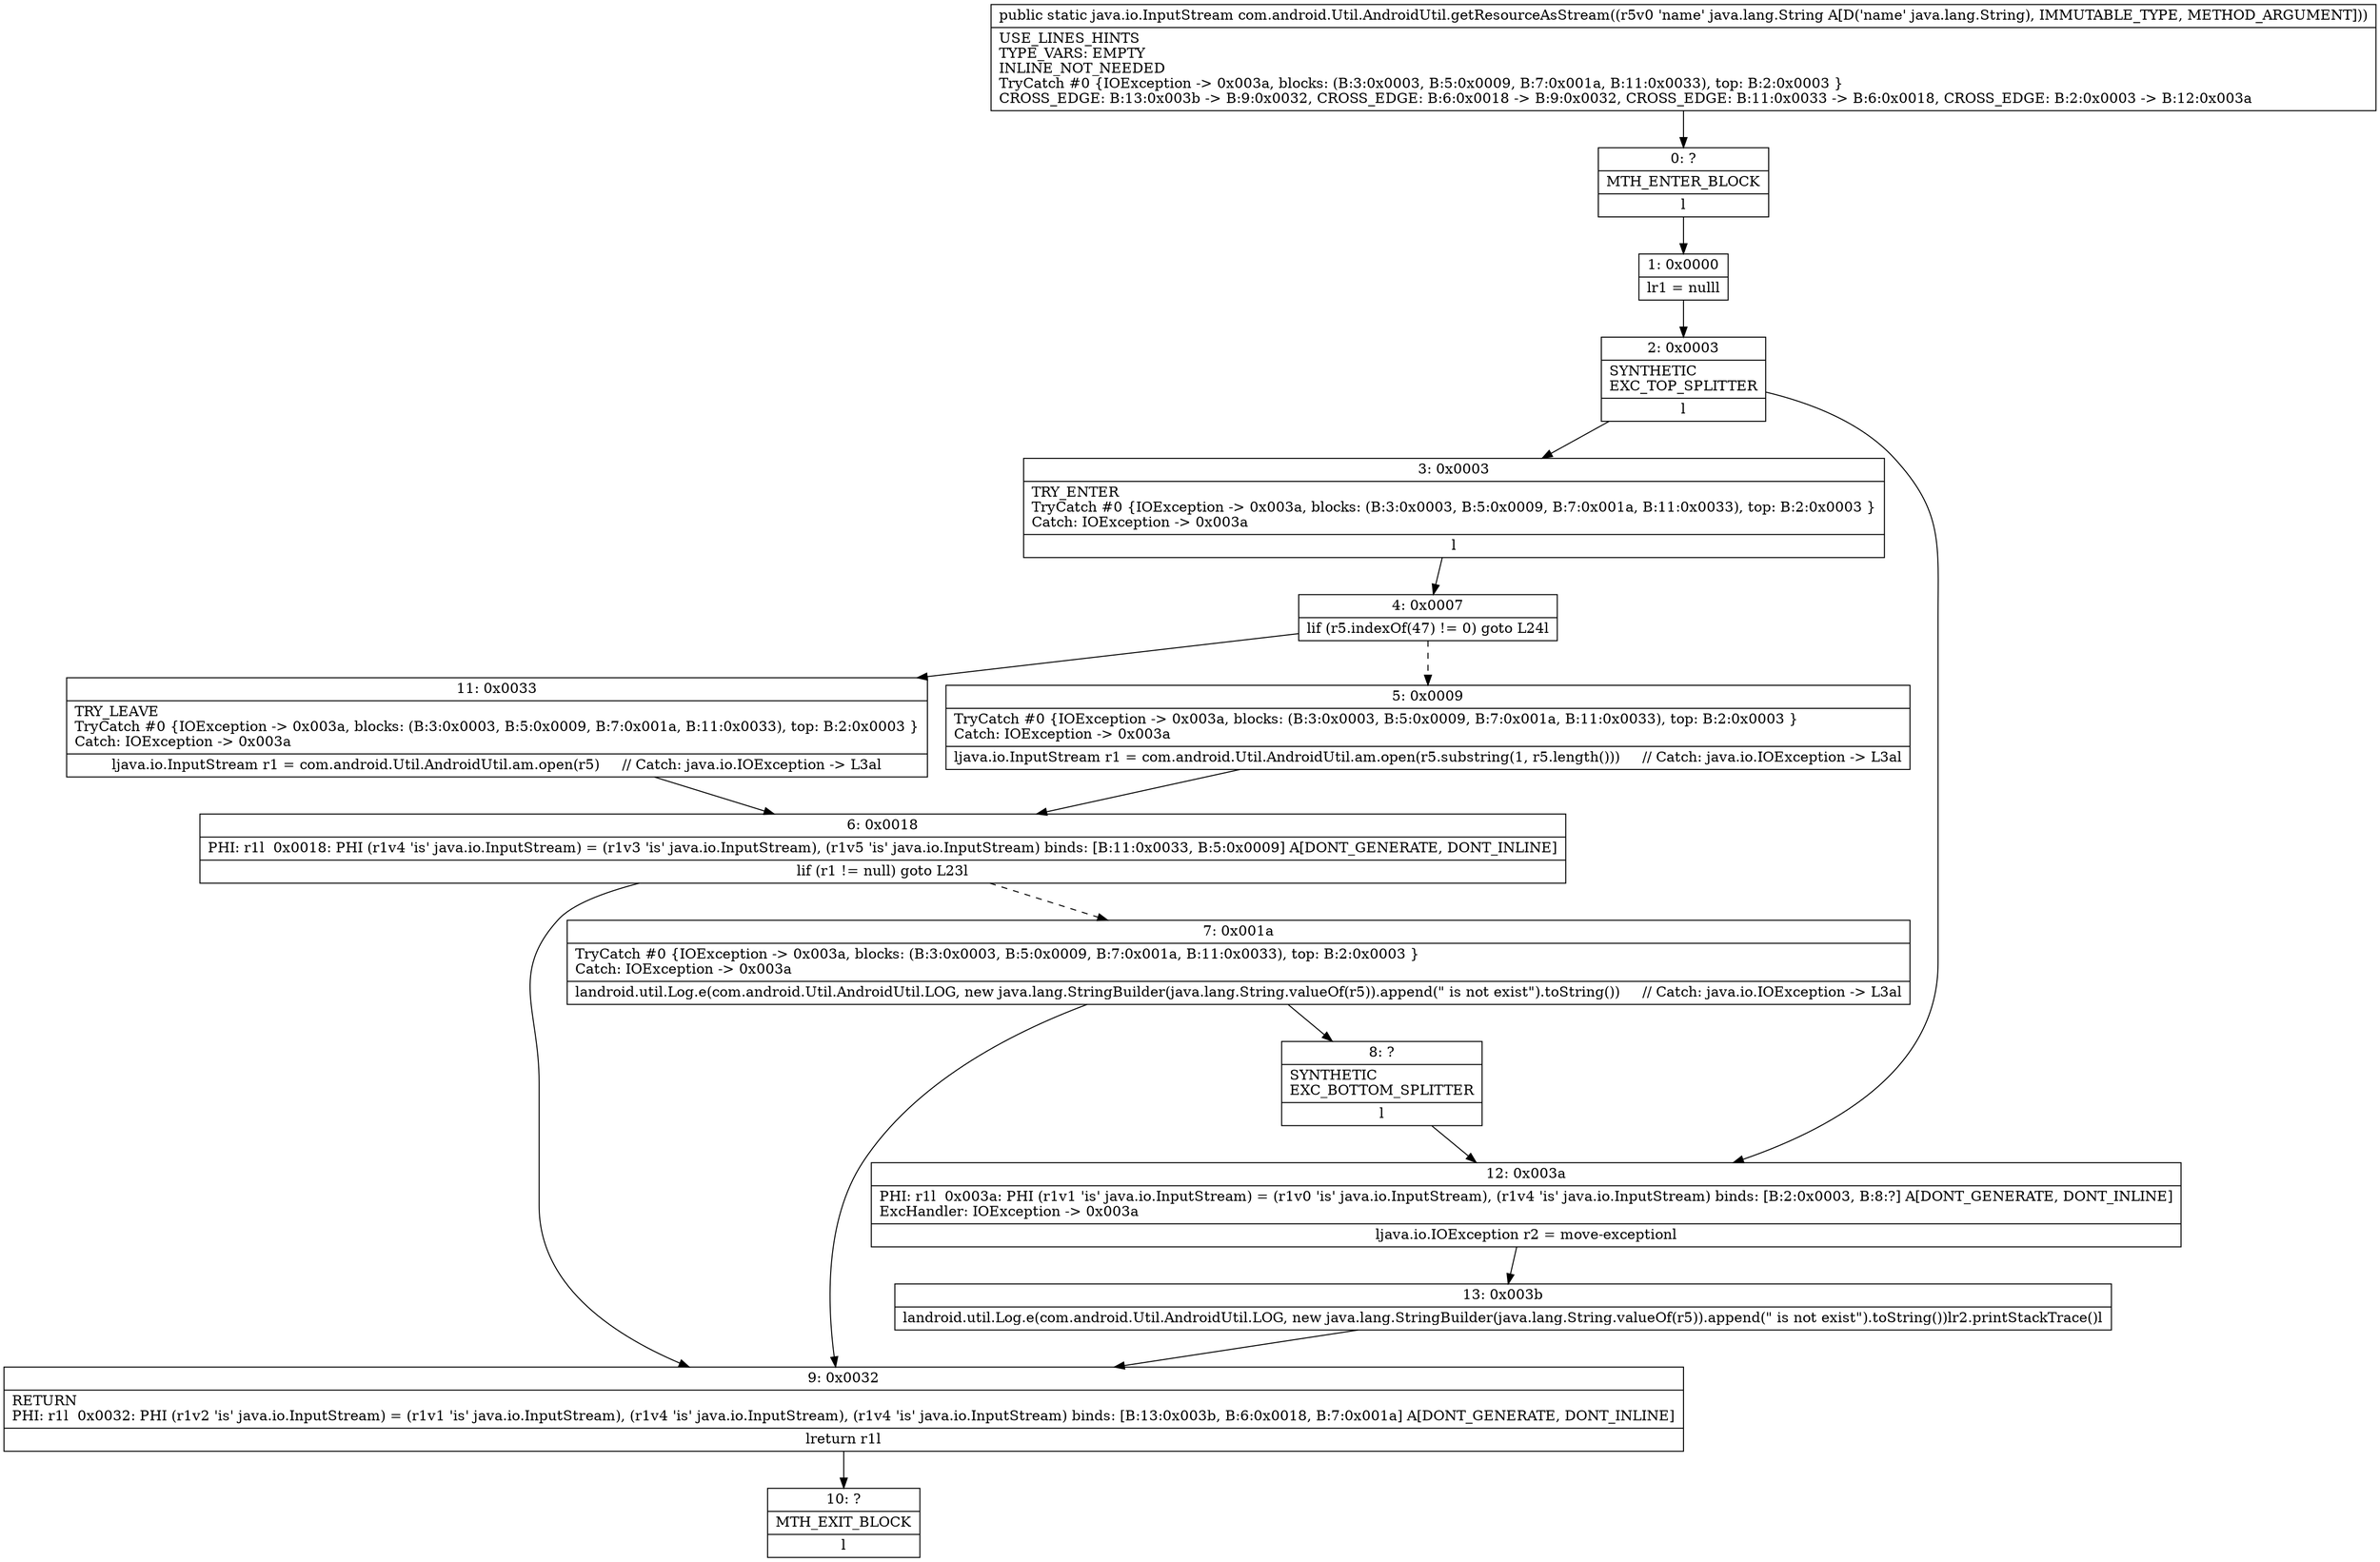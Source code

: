 digraph "CFG forcom.android.Util.AndroidUtil.getResourceAsStream(Ljava\/lang\/String;)Ljava\/io\/InputStream;" {
Node_0 [shape=record,label="{0\:\ ?|MTH_ENTER_BLOCK\l|l}"];
Node_1 [shape=record,label="{1\:\ 0x0000|lr1 = nulll}"];
Node_2 [shape=record,label="{2\:\ 0x0003|SYNTHETIC\lEXC_TOP_SPLITTER\l|l}"];
Node_3 [shape=record,label="{3\:\ 0x0003|TRY_ENTER\lTryCatch #0 \{IOException \-\> 0x003a, blocks: (B:3:0x0003, B:5:0x0009, B:7:0x001a, B:11:0x0033), top: B:2:0x0003 \}\lCatch: IOException \-\> 0x003a\l|l}"];
Node_4 [shape=record,label="{4\:\ 0x0007|lif (r5.indexOf(47) != 0) goto L24l}"];
Node_5 [shape=record,label="{5\:\ 0x0009|TryCatch #0 \{IOException \-\> 0x003a, blocks: (B:3:0x0003, B:5:0x0009, B:7:0x001a, B:11:0x0033), top: B:2:0x0003 \}\lCatch: IOException \-\> 0x003a\l|ljava.io.InputStream r1 = com.android.Util.AndroidUtil.am.open(r5.substring(1, r5.length()))     \/\/ Catch: java.io.IOException \-\> L3al}"];
Node_6 [shape=record,label="{6\:\ 0x0018|PHI: r1l  0x0018: PHI (r1v4 'is' java.io.InputStream) = (r1v3 'is' java.io.InputStream), (r1v5 'is' java.io.InputStream) binds: [B:11:0x0033, B:5:0x0009] A[DONT_GENERATE, DONT_INLINE]\l|lif (r1 != null) goto L23l}"];
Node_7 [shape=record,label="{7\:\ 0x001a|TryCatch #0 \{IOException \-\> 0x003a, blocks: (B:3:0x0003, B:5:0x0009, B:7:0x001a, B:11:0x0033), top: B:2:0x0003 \}\lCatch: IOException \-\> 0x003a\l|landroid.util.Log.e(com.android.Util.AndroidUtil.LOG, new java.lang.StringBuilder(java.lang.String.valueOf(r5)).append(\" is not exist\").toString())     \/\/ Catch: java.io.IOException \-\> L3al}"];
Node_8 [shape=record,label="{8\:\ ?|SYNTHETIC\lEXC_BOTTOM_SPLITTER\l|l}"];
Node_9 [shape=record,label="{9\:\ 0x0032|RETURN\lPHI: r1l  0x0032: PHI (r1v2 'is' java.io.InputStream) = (r1v1 'is' java.io.InputStream), (r1v4 'is' java.io.InputStream), (r1v4 'is' java.io.InputStream) binds: [B:13:0x003b, B:6:0x0018, B:7:0x001a] A[DONT_GENERATE, DONT_INLINE]\l|lreturn r1l}"];
Node_10 [shape=record,label="{10\:\ ?|MTH_EXIT_BLOCK\l|l}"];
Node_11 [shape=record,label="{11\:\ 0x0033|TRY_LEAVE\lTryCatch #0 \{IOException \-\> 0x003a, blocks: (B:3:0x0003, B:5:0x0009, B:7:0x001a, B:11:0x0033), top: B:2:0x0003 \}\lCatch: IOException \-\> 0x003a\l|ljava.io.InputStream r1 = com.android.Util.AndroidUtil.am.open(r5)     \/\/ Catch: java.io.IOException \-\> L3al}"];
Node_12 [shape=record,label="{12\:\ 0x003a|PHI: r1l  0x003a: PHI (r1v1 'is' java.io.InputStream) = (r1v0 'is' java.io.InputStream), (r1v4 'is' java.io.InputStream) binds: [B:2:0x0003, B:8:?] A[DONT_GENERATE, DONT_INLINE]\lExcHandler: IOException \-\> 0x003a\l|ljava.io.IOException r2 = move\-exceptionl}"];
Node_13 [shape=record,label="{13\:\ 0x003b|landroid.util.Log.e(com.android.Util.AndroidUtil.LOG, new java.lang.StringBuilder(java.lang.String.valueOf(r5)).append(\" is not exist\").toString())lr2.printStackTrace()l}"];
MethodNode[shape=record,label="{public static java.io.InputStream com.android.Util.AndroidUtil.getResourceAsStream((r5v0 'name' java.lang.String A[D('name' java.lang.String), IMMUTABLE_TYPE, METHOD_ARGUMENT]))  | USE_LINES_HINTS\lTYPE_VARS: EMPTY\lINLINE_NOT_NEEDED\lTryCatch #0 \{IOException \-\> 0x003a, blocks: (B:3:0x0003, B:5:0x0009, B:7:0x001a, B:11:0x0033), top: B:2:0x0003 \}\lCROSS_EDGE: B:13:0x003b \-\> B:9:0x0032, CROSS_EDGE: B:6:0x0018 \-\> B:9:0x0032, CROSS_EDGE: B:11:0x0033 \-\> B:6:0x0018, CROSS_EDGE: B:2:0x0003 \-\> B:12:0x003a\l}"];
MethodNode -> Node_0;
Node_0 -> Node_1;
Node_1 -> Node_2;
Node_2 -> Node_3;
Node_2 -> Node_12;
Node_3 -> Node_4;
Node_4 -> Node_5[style=dashed];
Node_4 -> Node_11;
Node_5 -> Node_6;
Node_6 -> Node_7[style=dashed];
Node_6 -> Node_9;
Node_7 -> Node_9;
Node_7 -> Node_8;
Node_8 -> Node_12;
Node_9 -> Node_10;
Node_11 -> Node_6;
Node_12 -> Node_13;
Node_13 -> Node_9;
}

